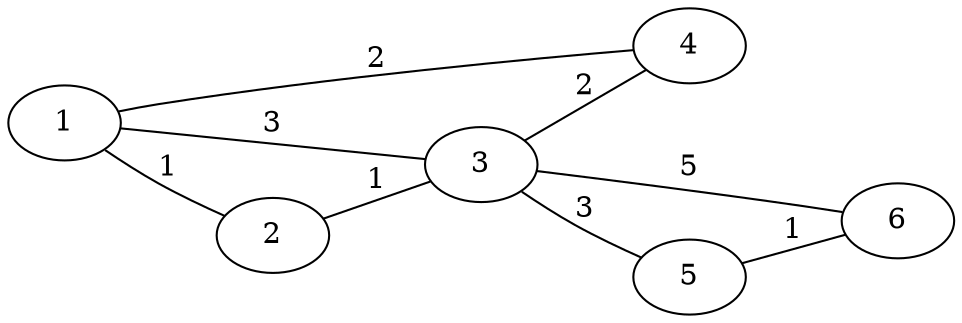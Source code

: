 graph BST {
rankdir="LR";
1 -- 2[label="1"];
1 -- 3[label="3"];
1 -- 4[label="2"];

2 -- 3[label="1"];

3 -- 4[label="2"];
3 -- 5[label="3"];
3 -- 6[label="5"];

5 -- 6[label="1"];
}
